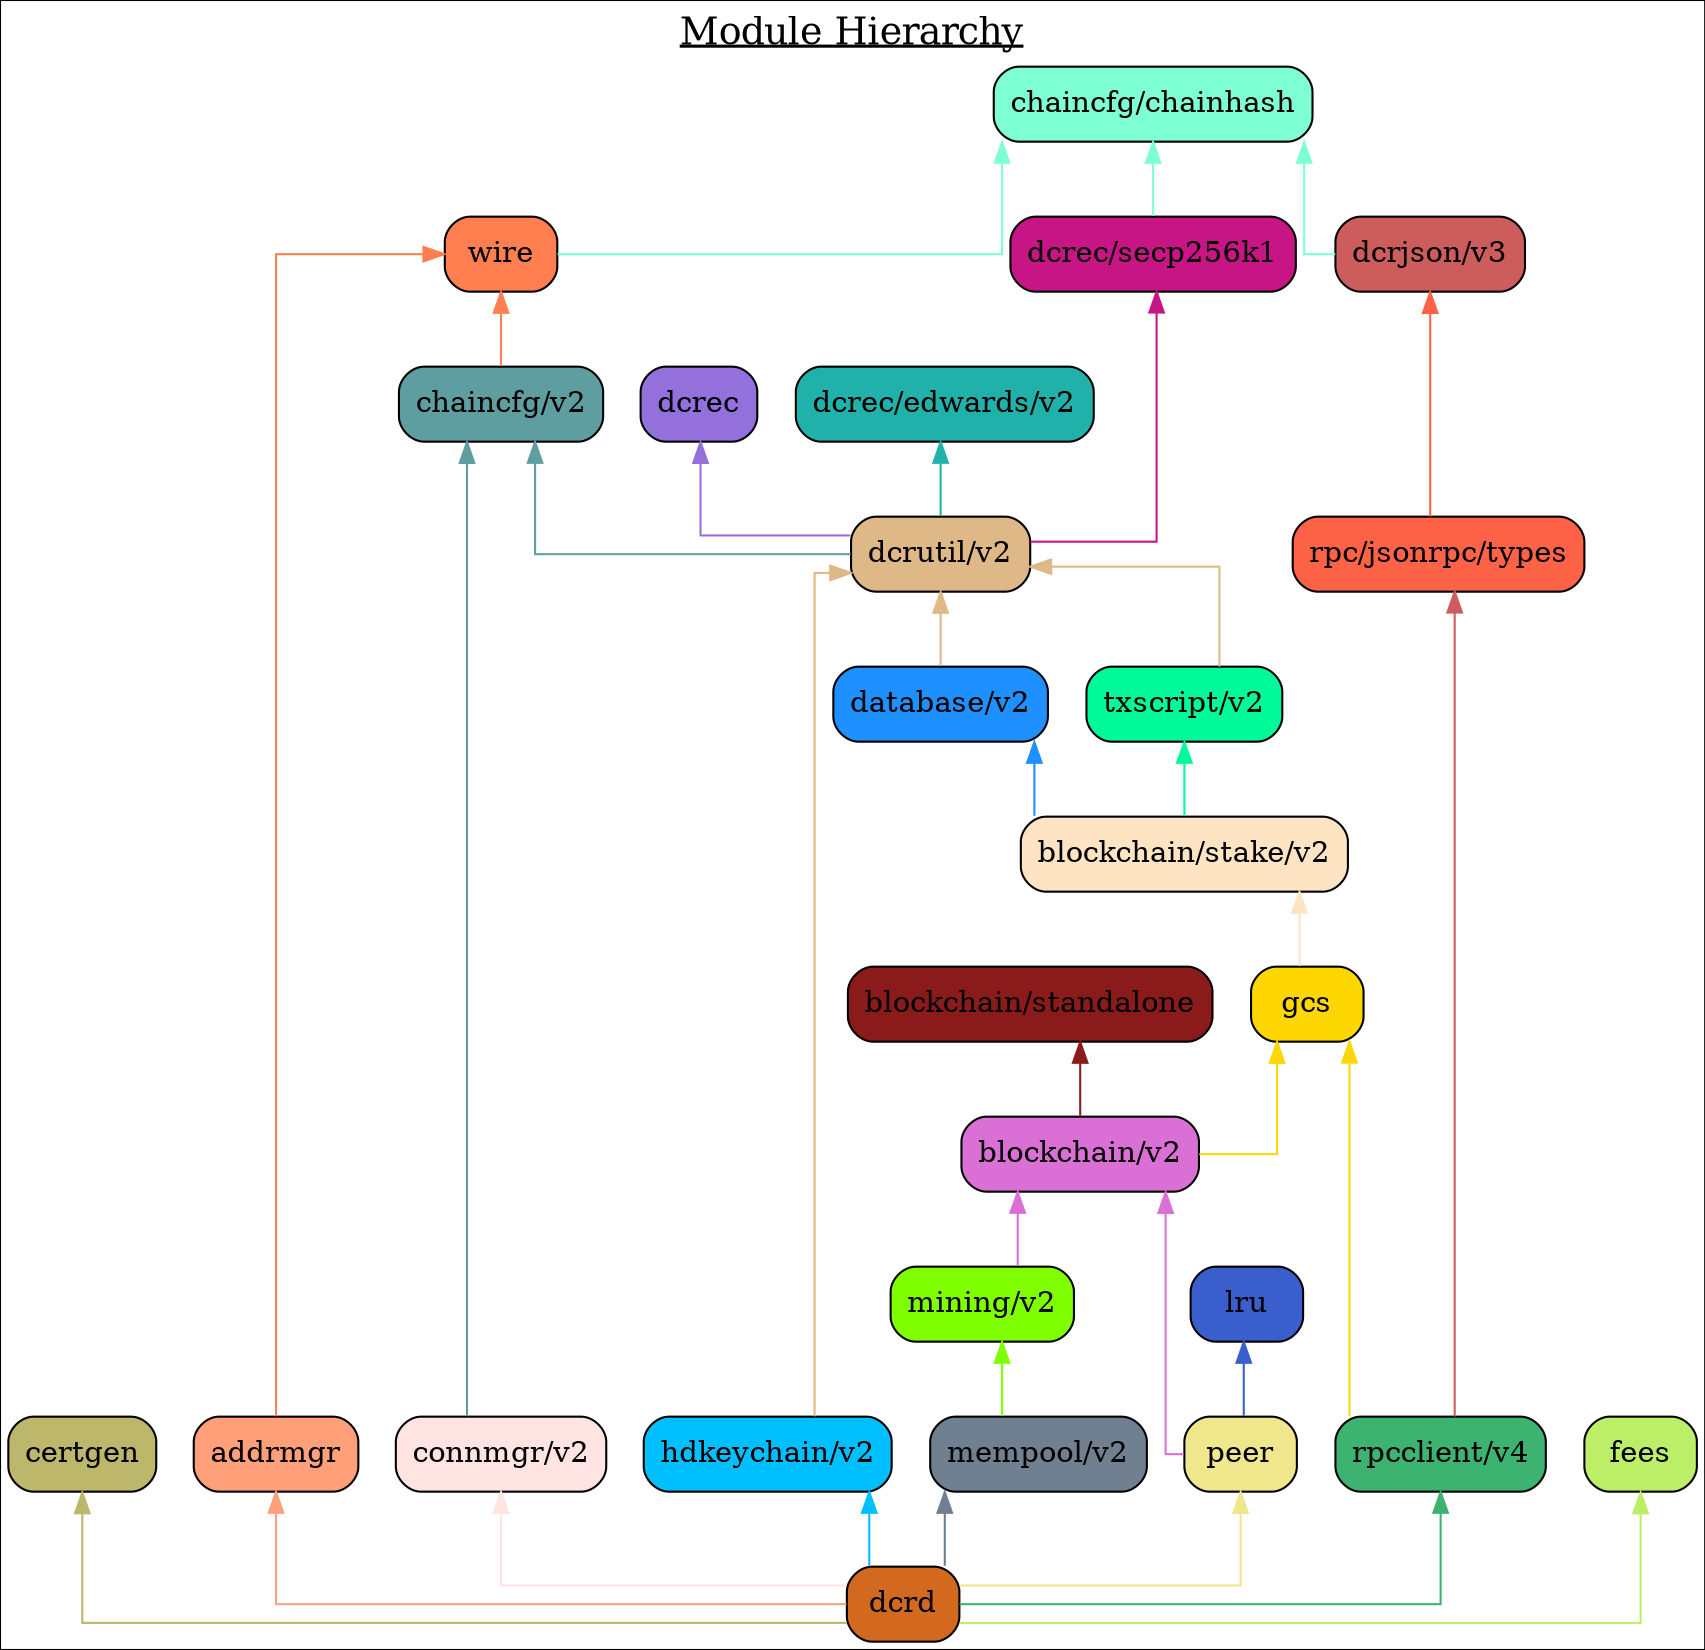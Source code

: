 digraph {
	graph [splines=ortho colorscheme=svg label=<<u>Module Hierarchy</u>> labelloc=t fontsize=18.0]
	node [shape=box style="filled, rounded"]

	certgen [label="certgen" fillcolor=darkkhaki]
	chainhash [label="chaincfg/chainhash" fillcolor=aquamarine]
	dcrjson [label="dcrjson/v3" fillcolor=indianred]
	types [label="rpc/jsonrpc/types" fillcolor=tomato]
	wire [label="wire" fillcolor=coral]
	addrmgr [label="addrmgr" fillcolor=lightsalmon]
	chaincfg [label="chaincfg/v2" fillcolor=cadetblue]
	connmgr [label="connmgr/v2" fillcolor=mistyrose]
	dcrec [label="dcrec" fillcolor=mediumpurple]
	edwards [label="dcrec/edwards/v2" fillcolor=lightseagreen]
	secp256k1 [label="dcrec/secp256k1" fillcolor=mediumvioletred]
	dcrutil [label="dcrutil/v2" fillcolor=burlywood]
	database [label="database/v2" fillcolor=dodgerblue]
	hdkeychain [label="hdkeychain/v2" fillcolor=deepskyblue]
	txscript [label="txscript/v2" fillcolor=mediumspringgreen]
	stake [label="blockchain/stake/v2" fillcolor=bisque]
	standalone [label="blockchain/standalone" fillcolor=firebrick4]
	gcs [label="gcs" fillcolor=gold]
	blockchain [label="blockchain/v2" fillcolor=orchid]
	mempool [label="mempool/v2" fillcolor=slategray]
	mining [label="mining/v2" fillcolor=chartreuse]
	lru  [label="lru" fillcolor=royalblue3]
	peer [label="peer" fillcolor=khaki]
	rpcclient [label="rpcclient/v4" fillcolor=mediumseagreen]
	fees [label="fees" fillcolor=darkolivegreen2]
	dcrd [label="dcrd" fillcolor=chocolate]

	{rank=same connmgr addrmgr hdkeychain peer rpcclient mempool}

	certgen
	chainhash -> dcrjson [dir=back color=aquamarine]
	chainhash -> wire [dir=back color=aquamarine]
	wire -> addrmgr [dir=back color=coral]
	wire -> chaincfg [dir=back color=coral]
	chaincfg -> connmgr [dir=back color=cadetblue]
	chainhash -> secp256k1 [dir=back color=aquamarine]
	chaincfg -> dcrutil [dir=back color=cadetblue]
	dcrec -> dcrutil [dir=back color=mediumpurple]
	edwards ->  dcrutil [dir=back color=lightseagreen]
	secp256k1 ->  dcrutil [dir=back color=mediumvioletred]
	dcrutil -> database [dir=back color=burlywood]
	dcrutil -> hdkeychain [dir=back color=burlywood]
	dcrutil -> txscript [dir=back color=burlywood]
	database ->  stake [dir=back color=dodgerblue]
	txscript -> stake [dir=back color=mediumspringgreen]
	stake -> gcs [dir=back color=bisque]
	standalone -> blockchain [dir=back color=firebrick4]
	gcs -> blockchain [dir=back color=gold]
	gcs -> rpcclient [dir=back color=gold]
	blockchain -> mining [dir=back color=orchid]
	mining -> mempool [dir=back color=chartreuse]
	lru -> peer [dir=back color=royalblue3]
	blockchain -> peer [dir=back color=orchid]
	dcrjson -> types [dir=back color=tomato]
	types -> rpcclient [dir=back color=indianred]

	fees -> dcrd [dir=back color=darkolivegreen2]
	mempool -> dcrd [dir=back color=slategray]
	certgen -> dcrd [dir=back color=darkkhaki]
	addrmgr -> dcrd [dir=back color=lightsalmon]
	hdkeychain -> dcrd [dir=back color=deepskyblue]
	connmgr -> dcrd [dir=back color=mistyrose]
	rpcclient -> dcrd [dir=back color=mediumseagreen]
	peer -> dcrd [dir=back color=khaki]
}
